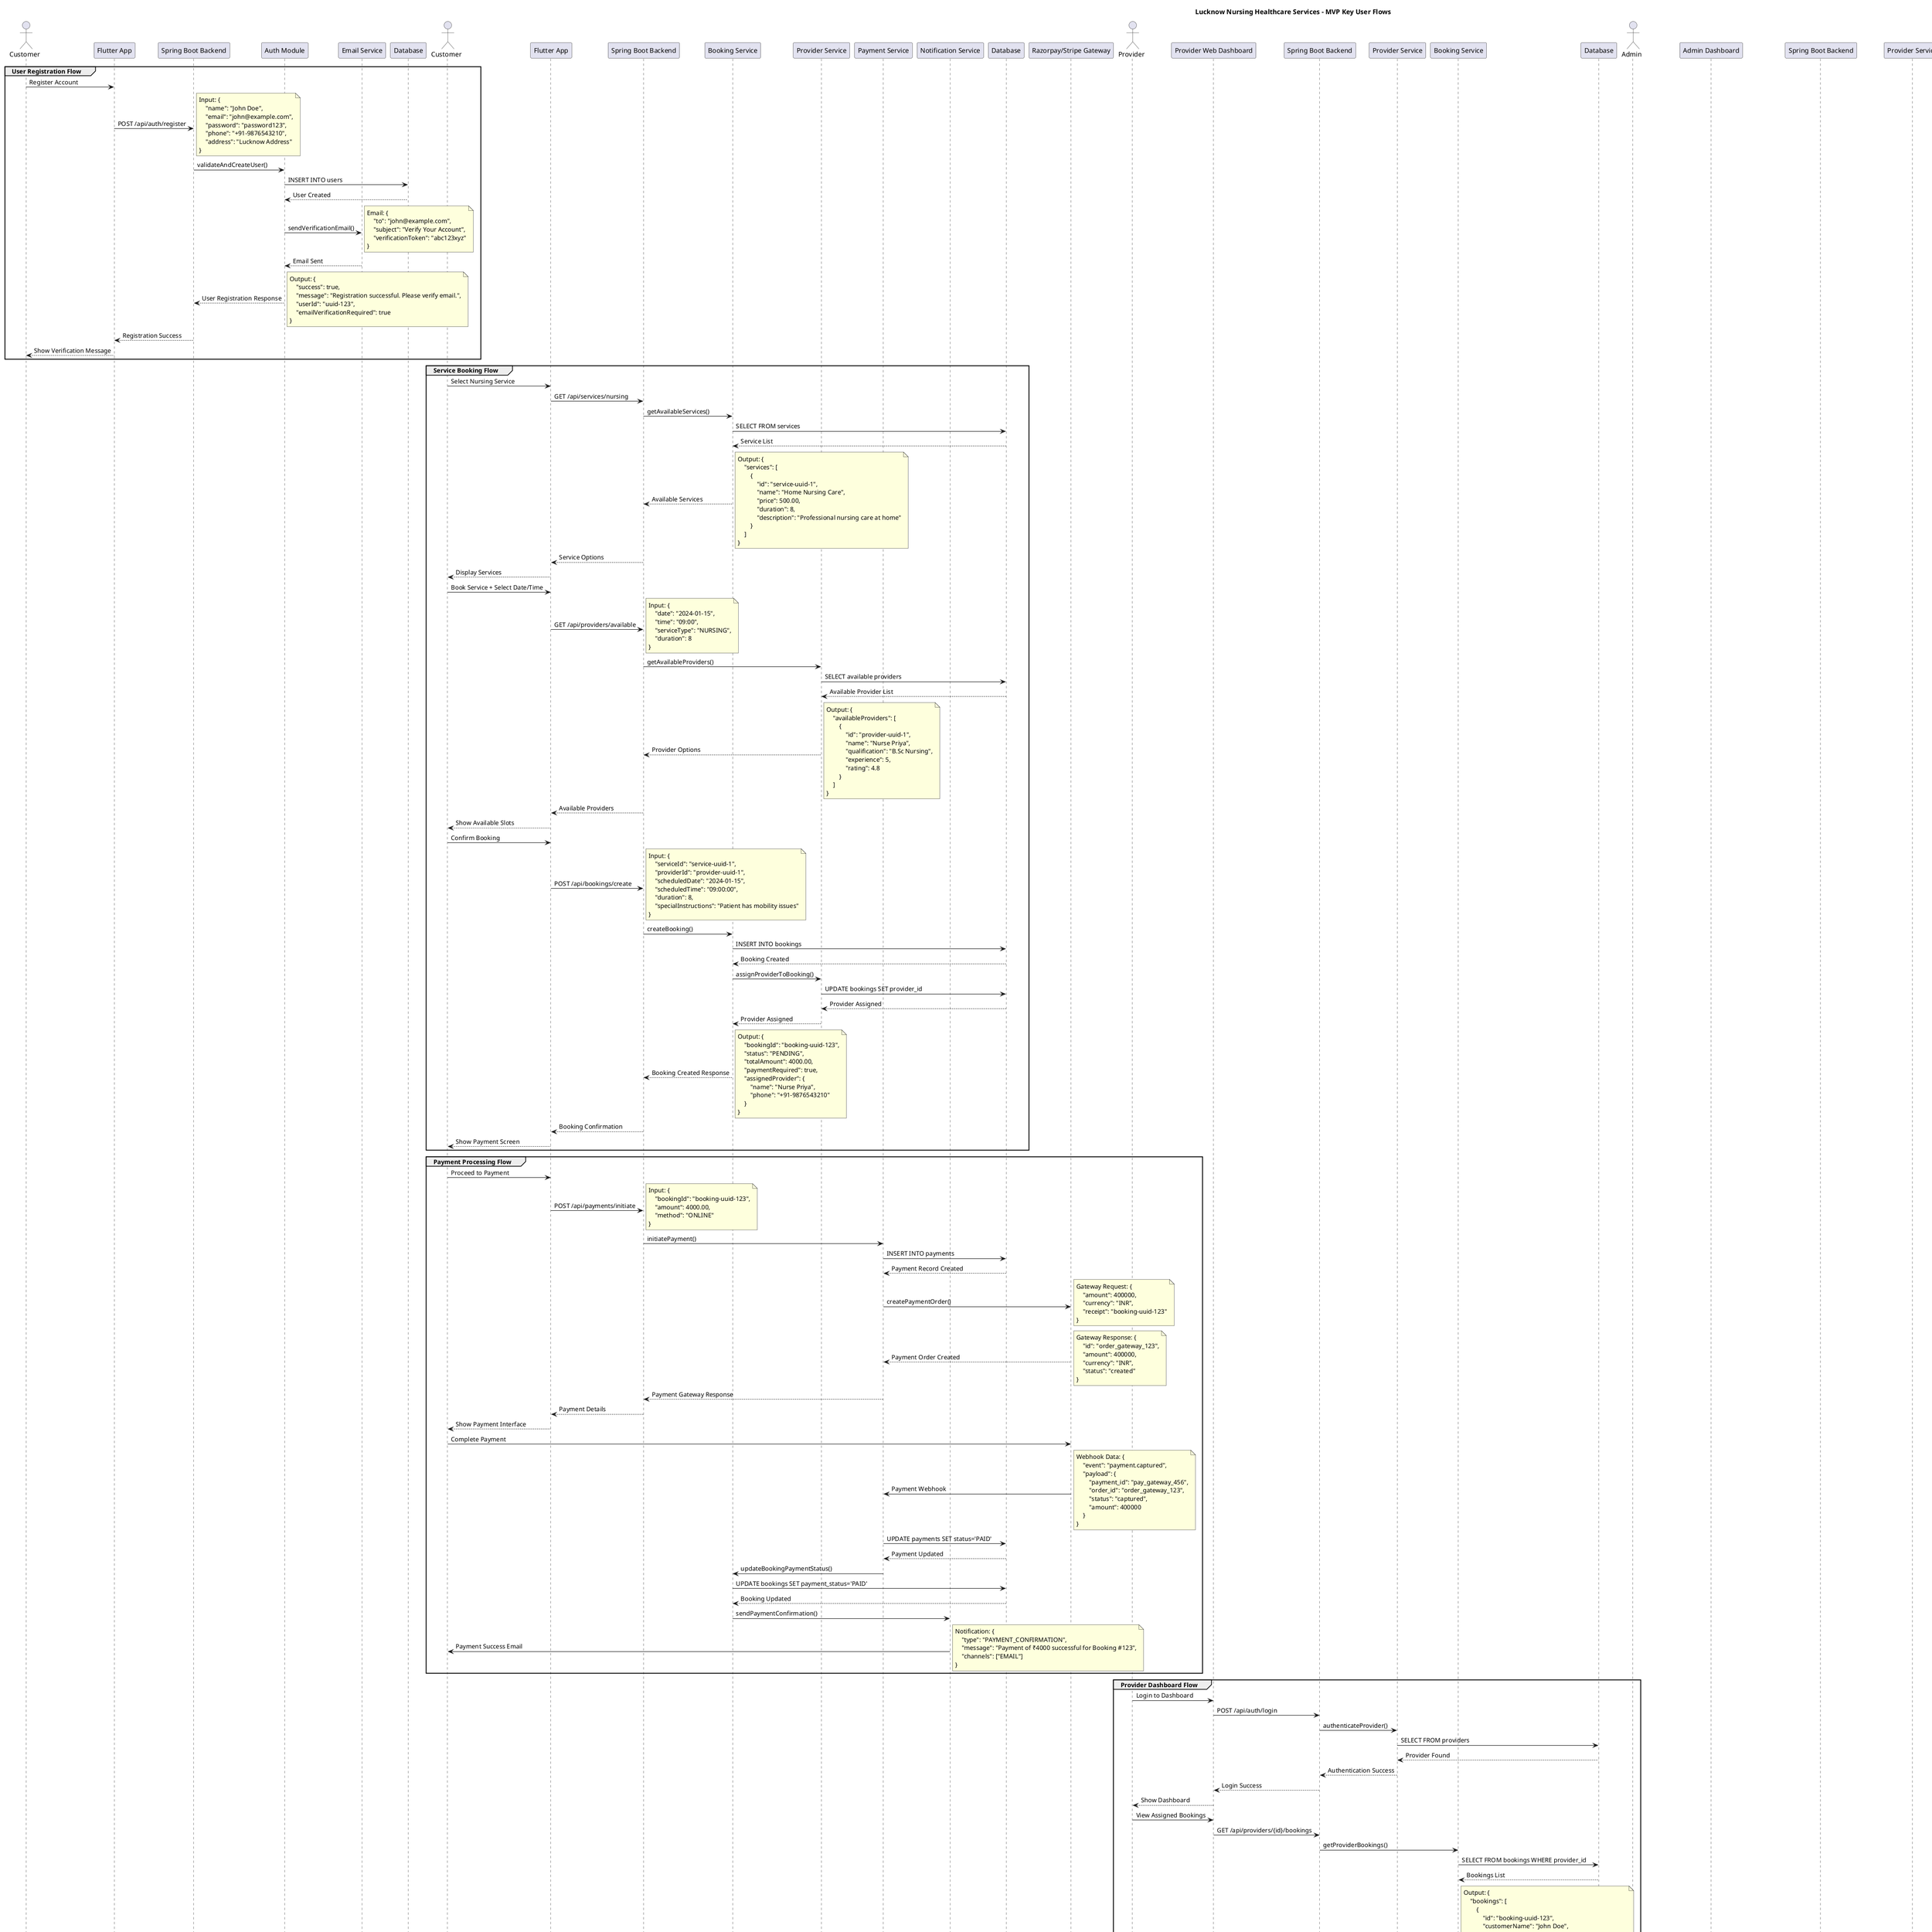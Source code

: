 @startuml

title "Lucknow Nursing Healthcare Services - MVP Key User Flows"

' User Registration Flow
group User Registration Flow
    actor Customer as customer
    participant "Flutter App" as app
    participant "Spring Boot Backend" as backend
    participant "Auth Module" as auth
    participant "Email Service" as email
    participant "Database" as db

    customer -> app: Register Account
    app -> backend: POST /api/auth/register
        note right
            Input: {
                "name": "John Doe",
                "email": "john@example.com",
                "password": "password123",
                "phone": "+91-9876543210",
                "address": "Lucknow Address"
            }
        end note
    backend -> auth: validateAndCreateUser()
    auth -> db: INSERT INTO users
    db --> auth: User Created
    auth -> email: sendVerificationEmail()
        note right
            Email: {
                "to": "john@example.com",
                "subject": "Verify Your Account",
                "verificationToken": "abc123xyz"
            }
        end note
    email --> auth: Email Sent
    auth --> backend: User Registration Response
        note right
            Output: {
                "success": true,
                "message": "Registration successful. Please verify email.",
                "userId": "uuid-123",
                "emailVerificationRequired": true
            }
        end note
    backend --> app: Registration Success
    app --> customer: Show Verification Message
end

' Service Booking Flow
group Service Booking Flow
    actor Customer as customer2
    participant "Flutter App" as app2
    participant "Spring Boot Backend" as backend2
    participant "Booking Service" as bookingSvc
    participant "Provider Service" as providerSvc
    participant "Payment Service" as paymentSvc
    participant "Notification Service" as notifSvc
    participant "Database" as db2

    customer2 -> app2: Select Nursing Service
    app2 -> backend2: GET /api/services/nursing
    backend2 -> bookingSvc: getAvailableServices()
    bookingSvc -> db2: SELECT FROM services
    db2 --> bookingSvc: Service List
    bookingSvc --> backend2: Available Services
        note right
            Output: {
                "services": [
                    {
                        "id": "service-uuid-1",
                        "name": "Home Nursing Care",
                        "price": 500.00,
                        "duration": 8,
                        "description": "Professional nursing care at home"
                    }
                ]
            }
        end note
    backend2 --> app2: Service Options
    app2 --> customer2: Display Services

    customer2 -> app2: Book Service + Select Date/Time
    app2 -> backend2: GET /api/providers/available
        note right
            Input: {
                "date": "2024-01-15",
                "time": "09:00",
                "serviceType": "NURSING",
                "duration": 8
            }
        end note
    backend2 -> providerSvc: getAvailableProviders()
    providerSvc -> db2: SELECT available providers
    db2 --> providerSvc: Available Provider List
    providerSvc --> backend2: Provider Options
        note right
            Output: {
                "availableProviders": [
                    {
                        "id": "provider-uuid-1",
                        "name": "Nurse Priya",
                        "qualification": "B.Sc Nursing",
                        "experience": 5,
                        "rating": 4.8
                    }
                ]
            }
        end note
    backend2 --> app2: Available Providers
    app2 --> customer2: Show Available Slots

    customer2 -> app2: Confirm Booking
    app2 -> backend2: POST /api/bookings/create
        note right
            Input: {
                "serviceId": "service-uuid-1",
                "providerId": "provider-uuid-1",
                "scheduledDate": "2024-01-15",
                "scheduledTime": "09:00:00",
                "duration": 8,
                "specialInstructions": "Patient has mobility issues"
            }
        end note
    backend2 -> bookingSvc: createBooking()
    bookingSvc -> db2: INSERT INTO bookings
    db2 --> bookingSvc: Booking Created
    bookingSvc -> providerSvc: assignProviderToBooking()
    providerSvc -> db2: UPDATE bookings SET provider_id
    db2 --> providerSvc: Provider Assigned
    providerSvc --> bookingSvc: Provider Assigned
    bookingSvc --> backend2: Booking Created Response
        note right
            Output: {
                "bookingId": "booking-uuid-123",
                "status": "PENDING",
                "totalAmount": 4000.00,
                "paymentRequired": true,
                "assignedProvider": {
                    "name": "Nurse Priya",
                    "phone": "+91-9876543210"
                }
            }
        end note
    backend2 --> app2: Booking Confirmation
    app2 --> customer2: Show Payment Screen
end

' Payment Processing Flow (Phase 1.5)
group Payment Processing Flow
    customer2 -> app2: Proceed to Payment
    app2 -> backend2: POST /api/payments/initiate
        note right
            Input: {
                "bookingId": "booking-uuid-123",
                "amount": 4000.00,
                "method": "ONLINE"
            }
        end note
    backend2 -> paymentSvc: initiatePayment()
    paymentSvc -> db2: INSERT INTO payments
    db2 --> paymentSvc: Payment Record Created
    
    participant "Razorpay/Stripe Gateway" as payment_gateway
    paymentSvc -> payment_gateway: createPaymentOrder()
        note right
            Gateway Request: {
                "amount": 400000,
                "currency": "INR",
                "receipt": "booking-uuid-123"
            }
        end note
    payment_gateway --> paymentSvc: Payment Order Created
        note right
            Gateway Response: {
                "id": "order_gateway_123",
                "amount": 400000,
                "currency": "INR",
                "status": "created"
            }
        end note
    paymentSvc --> backend2: Payment Gateway Response
    backend2 --> app2: Payment Details
    app2 --> customer2: Show Payment Interface

    customer2 -> payment_gateway: Complete Payment
    payment_gateway -> paymentSvc: Payment Webhook
        note right
            Webhook Data: {
                "event": "payment.captured",
                "payload": {
                    "payment_id": "pay_gateway_456",
                    "order_id": "order_gateway_123",
                    "status": "captured",
                    "amount": 400000
                }
            }
        end note
    paymentSvc -> db2: UPDATE payments SET status='PAID'
    db2 --> paymentSvc: Payment Updated
    paymentSvc -> bookingSvc: updateBookingPaymentStatus()
    bookingSvc -> db2: UPDATE bookings SET payment_status='PAID'
    db2 --> bookingSvc: Booking Updated
    bookingSvc -> notifSvc: sendPaymentConfirmation()
    notifSvc -> customer2: Payment Success Email
        note right
            Notification: {
                "type": "PAYMENT_CONFIRMATION",
                "message": "Payment of ₹4000 successful for Booking #123",
                "channels": ["EMAIL"]
            }
        end note
end

' Provider Dashboard Flow
group Provider Dashboard Flow
    actor Provider as provider
    participant "Provider Web Dashboard" as providerApp
    participant "Spring Boot Backend" as backend3
    participant "Provider Service" as providerSvc2
    participant "Booking Service" as bookingSvc2
    participant "Database" as db3

    provider -> providerApp: Login to Dashboard
    providerApp -> backend3: POST /api/auth/login
    backend3 -> providerSvc2: authenticateProvider()
    providerSvc2 -> db3: SELECT FROM providers
    db3 --> providerSvc2: Provider Found
    providerSvc2 --> backend3: Authentication Success
    backend3 --> providerApp: Login Success
    providerApp --> provider: Show Dashboard

    provider -> providerApp: View Assigned Bookings
    providerApp -> backend3: GET /api/providers/{id}/bookings
    backend3 -> bookingSvc2: getProviderBookings()
    bookingSvc2 -> db3: SELECT FROM bookings WHERE provider_id
    db3 --> bookingSvc2: Bookings List
    bookingSvc2 --> backend3: Provider Bookings
        note right
            Output: {
                "bookings": [
                    {
                        "id": "booking-uuid-123",
                        "customerName": "John Doe",
                        "serviceName": "Home Nursing Care",
                        "scheduledDate": "2024-01-15",
                        "scheduledTime": "09:00:00",
                        "status": "PENDING",
                        "specialInstructions": "Patient has mobility issues"
                    }
                ]
            }
        end note
    backend3 --> providerApp: Bookings Data
    providerApp --> provider: Display Bookings

    provider -> providerApp: Update Booking Status
    providerApp -> backend3: PUT /api/bookings/{id}/status
        note right
            Input: {
                "bookingId": "booking-uuid-123",
                "status": "IN_PROGRESS",
                "providerNotes": "Started nursing care for patient"
            }
        end note
    backend3 -> bookingSvc2: updateBookingStatus()
    bookingSvc2 -> db3: UPDATE bookings SET status='IN_PROGRESS'
    db3 --> bookingSvc2: Booking Updated
    bookingSvc2 --> backend3: Status Update Response
        note right
            Output: {
                "bookingId": "booking-uuid-123",
                "status": "IN_PROGRESS",
                "updatedAt": "2024-01-15T09:05:00Z"
            }
        end note
    backend3 --> providerApp: Status Updated
    providerApp --> provider: Show Success Message
end

' Admin Provider Management Flow
group Admin Provider Management Flow
    actor Admin as admin
    participant "Admin Dashboard" as adminApp
    participant "Spring Boot Backend" as backend4
    participant "Provider Service" as providerSvc3
    participant "Database" as db4

    admin -> adminApp: Add New Provider
    adminApp -> backend4: POST /api/admin/providers/create
        note right
            Input: {
                "name": "Dr. Rajesh Kumar",
                "email": "rajesh@example.com",
                "phone": "+91-9876543210",
                "qualification": "BPT, MPT",
                "experience": 8,
                "documents": ["aadhar.pdf", "certificate.pdf"]
            }
        end note
    backend4 -> providerSvc3: createProvider()
    providerSvc3 -> db4: INSERT INTO providers
    db4 --> providerSvc3: Provider Created
    providerSvc3 --> backend4: Provider Creation Response
        note right
            Output: {
                "providerId": "provider-uuid-456",
                "name": "Dr. Rajesh Kumar",
                "status": "PENDING_VERIFICATION",
                "documentsUploaded": 2,
                "createdAt": "2024-01-10T10:30:00Z"
            }
        end note
    backend4 --> adminApp: Provider Added Successfully
    adminApp --> admin: Show Success Message
end

' Booking Status Update Flow
group Booking Status Update Flow
    participant "Provider Web Dashboard" as providerApp2
    participant "Spring Boot Backend" as backend5
    participant "Booking Service" as bookingSvc3
    participant "Notification Service" as notifSvc2
    participant "Database" as db5

    providerApp2 -> backend5: PUT /api/bookings/{bookingId}/status
        note right
            Input: {
                "bookingId": "booking-uuid-123",
                "status": "IN_PROGRESS",
                "providerNotes": "Started nursing care for patient"
            }
        end note
    backend5 -> bookingSvc3: updateBookingStatus()
    bookingSvc3 -> db5: UPDATE bookings SET status='IN_PROGRESS'
    db5 --> bookingSvc3: Booking Updated
    bookingSvc3 -> notifSvc2: sendStatusUpdateNotification()
    notifSvc2 -> customer2: Send Status Update
        note right
            Notification: {
                "type": "BOOKING_UPDATE",
                "message": "Your nursing service has started. Provider: Nurse Priya",
                "bookingId": "booking-uuid-123",
                "channels": ["EMAIL"]
            }
        end note
    bookingSvc3 --> backend5: Status Update Response
        note right
            Output: {
                "bookingId": "booking-uuid-123",
                "status": "IN_PROGRESS",
                "updatedAt": "2024-01-15T09:05:00Z",
                "nextStatusOptions": ["COMPLETED", "CANCELLED"]
            }
        end note
    backend5 --> providerApp2: Update Confirmed
end

@enduml